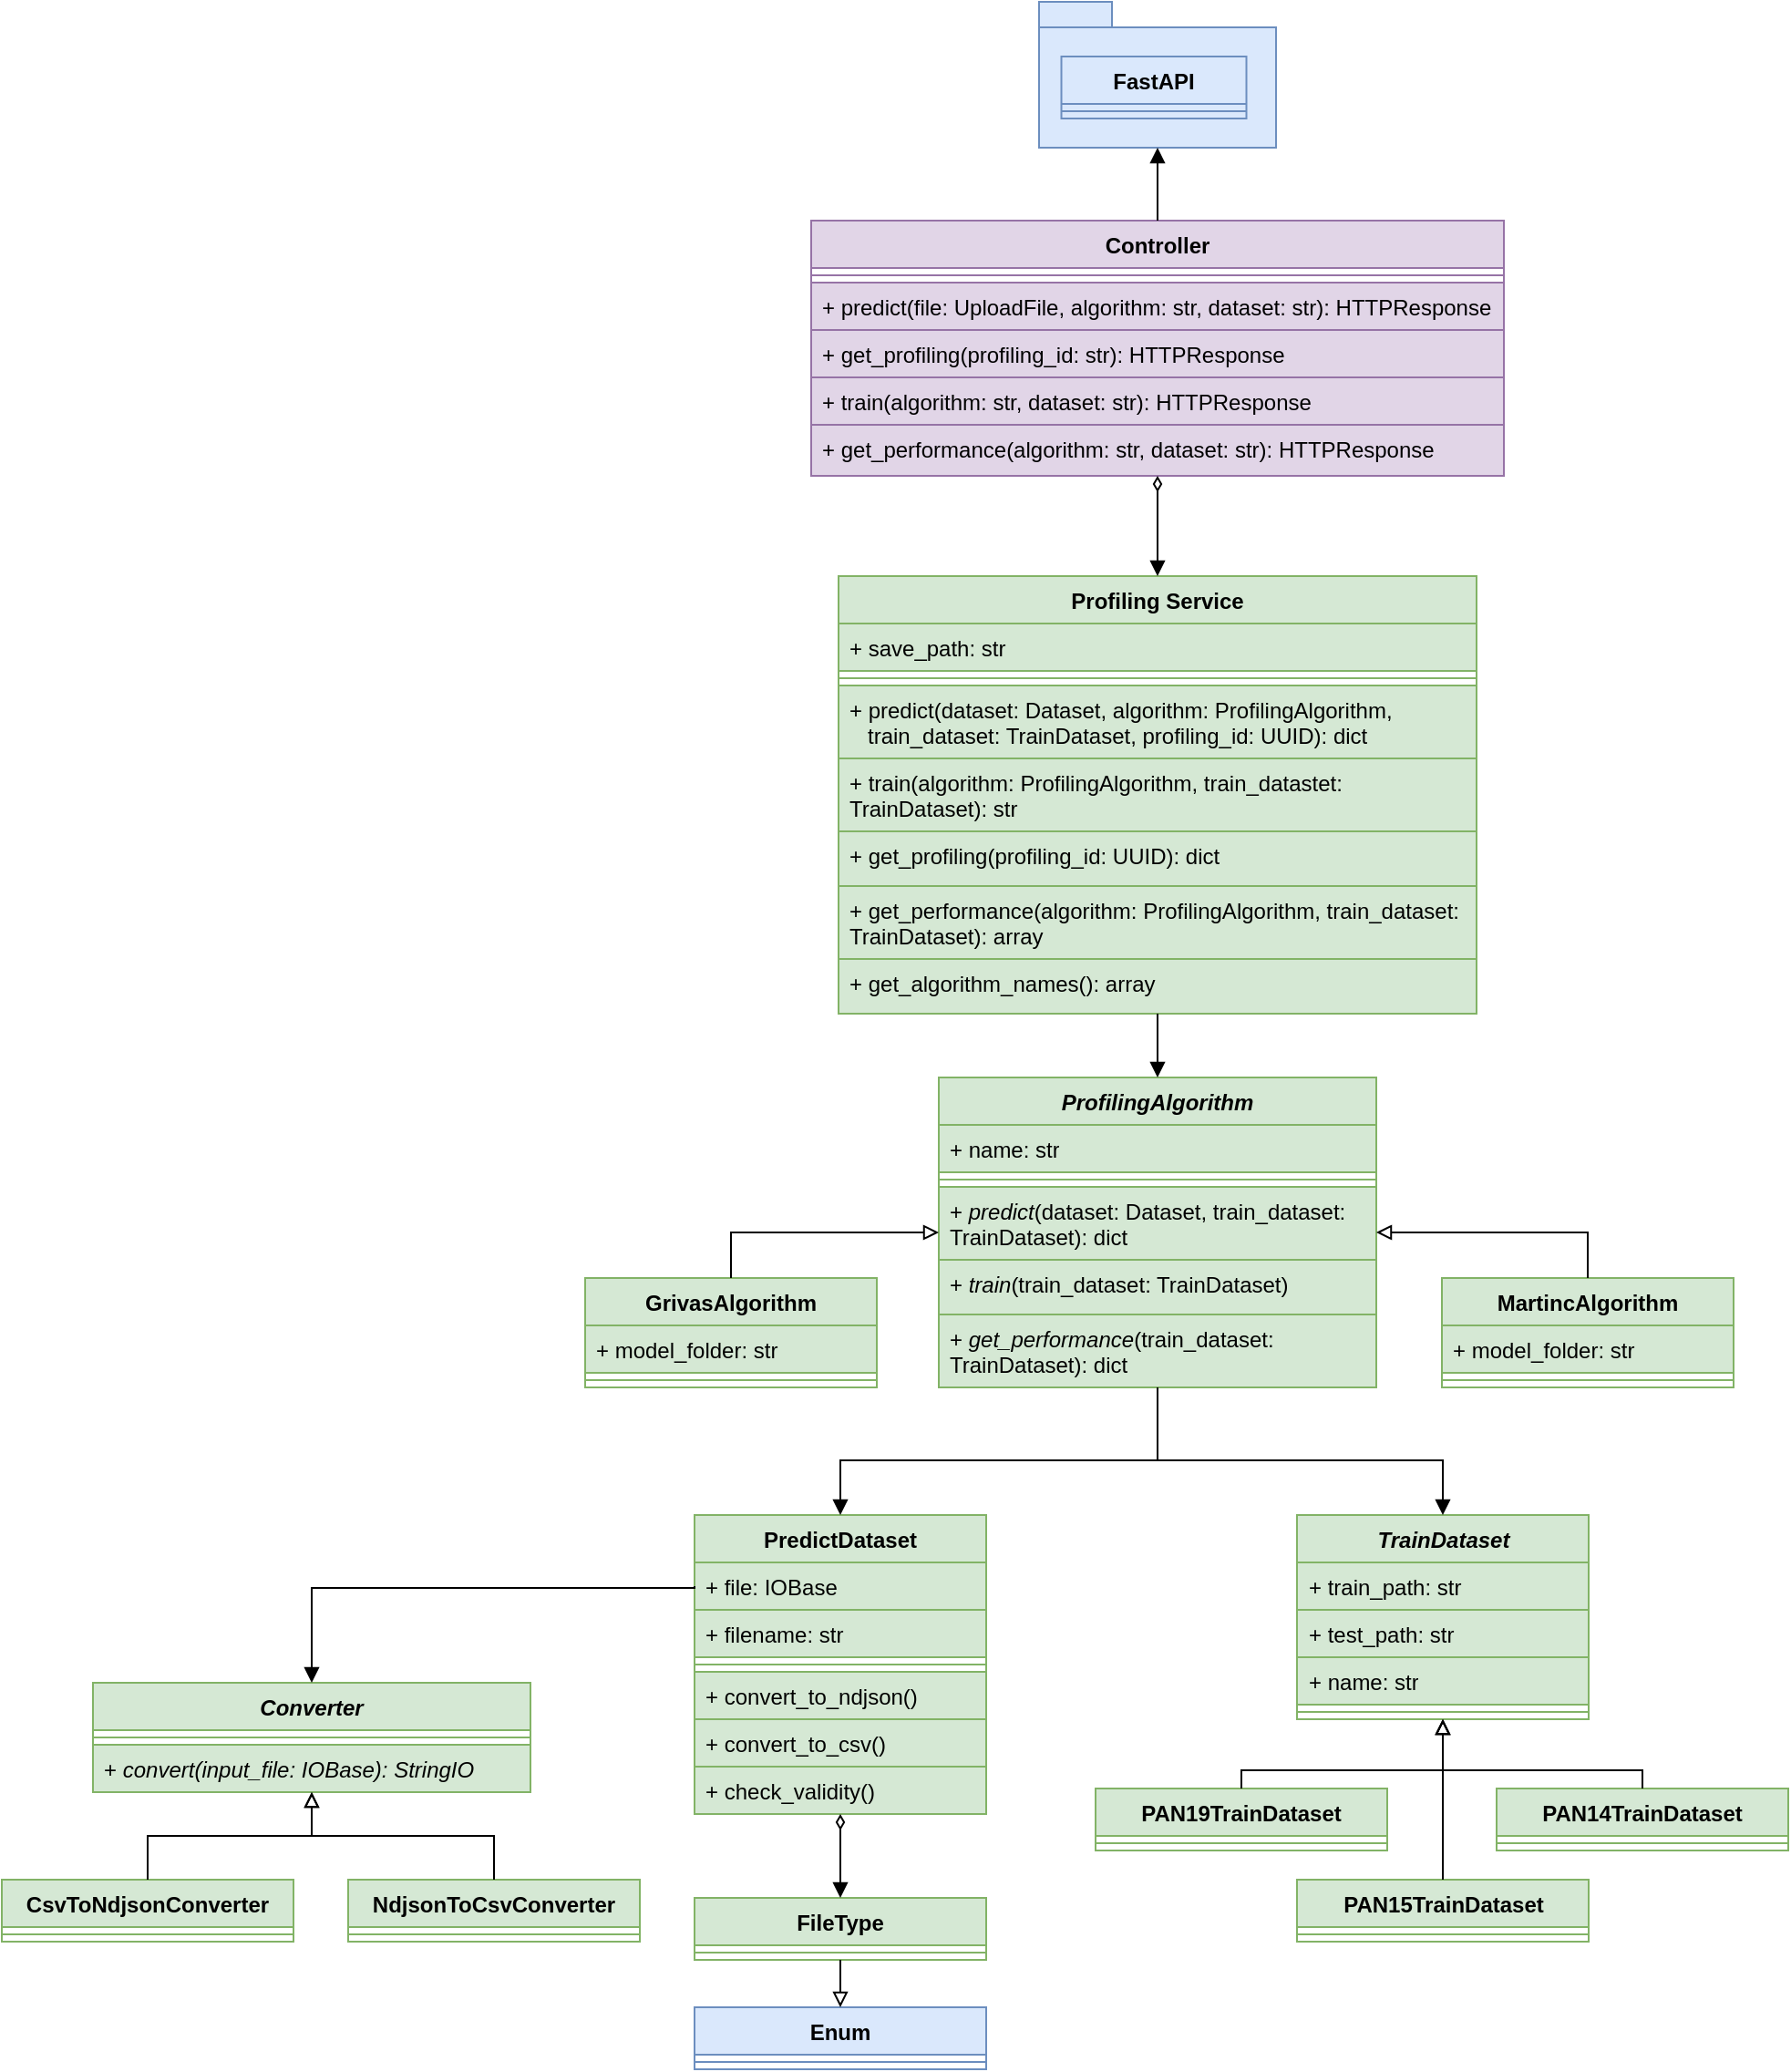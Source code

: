 <mxfile version="21.6.5" type="device">
  <diagram id="C5RBs43oDa-KdzZeNtuy" name="Page-1">
    <mxGraphModel dx="3002" dy="1163" grid="1" gridSize="10" guides="1" tooltips="1" connect="1" arrows="1" fold="1" page="1" pageScale="1" pageWidth="827" pageHeight="1169" math="0" shadow="0">
      <root>
        <mxCell id="WIyWlLk6GJQsqaUBKTNV-0" />
        <mxCell id="WIyWlLk6GJQsqaUBKTNV-1" parent="WIyWlLk6GJQsqaUBKTNV-0" />
        <mxCell id="iga55nVqG8QuXNSVoh7L-0" value="Controller" style="swimlane;fontStyle=1;align=center;verticalAlign=top;childLayout=stackLayout;horizontal=1;startSize=26;horizontalStack=0;resizeParent=1;resizeParentMax=0;resizeLast=0;collapsible=1;marginBottom=0;whiteSpace=wrap;html=1;fillColor=#e1d5e7;strokeColor=#9673a6;" vertex="1" parent="WIyWlLk6GJQsqaUBKTNV-1">
          <mxGeometry x="224" y="150" width="380" height="140" as="geometry" />
        </mxCell>
        <mxCell id="iga55nVqG8QuXNSVoh7L-2" value="" style="line;strokeWidth=1;fillColor=none;align=left;verticalAlign=middle;spacingTop=-1;spacingLeft=3;spacingRight=3;rotatable=0;labelPosition=right;points=[];portConstraint=eastwest;strokeColor=inherit;" vertex="1" parent="iga55nVqG8QuXNSVoh7L-0">
          <mxGeometry y="26" width="380" height="8" as="geometry" />
        </mxCell>
        <mxCell id="iga55nVqG8QuXNSVoh7L-3" value="&lt;div&gt;+ predict(file: UploadFile, algorithm: str, dataset: str): HTTPResponse&lt;br&gt;&lt;/div&gt;" style="text;strokeColor=#9673a6;fillColor=#e1d5e7;align=left;verticalAlign=top;spacingLeft=4;spacingRight=4;overflow=hidden;rotatable=0;points=[[0,0.5],[1,0.5]];portConstraint=eastwest;whiteSpace=wrap;html=1;" vertex="1" parent="iga55nVqG8QuXNSVoh7L-0">
          <mxGeometry y="34" width="380" height="26" as="geometry" />
        </mxCell>
        <mxCell id="iga55nVqG8QuXNSVoh7L-4" value="+ get_profiling(profiling_id: str): HTTPResponse" style="text;strokeColor=#9673a6;fillColor=#e1d5e7;align=left;verticalAlign=top;spacingLeft=4;spacingRight=4;overflow=hidden;rotatable=0;points=[[0,0.5],[1,0.5]];portConstraint=eastwest;whiteSpace=wrap;html=1;" vertex="1" parent="iga55nVqG8QuXNSVoh7L-0">
          <mxGeometry y="60" width="380" height="26" as="geometry" />
        </mxCell>
        <mxCell id="iga55nVqG8QuXNSVoh7L-5" value="+ train(algorithm: str, dataset: str): HTTPResponse" style="text;strokeColor=#9673a6;fillColor=#e1d5e7;align=left;verticalAlign=top;spacingLeft=4;spacingRight=4;overflow=hidden;rotatable=0;points=[[0,0.5],[1,0.5]];portConstraint=eastwest;whiteSpace=wrap;html=1;" vertex="1" parent="iga55nVqG8QuXNSVoh7L-0">
          <mxGeometry y="86" width="380" height="26" as="geometry" />
        </mxCell>
        <mxCell id="iga55nVqG8QuXNSVoh7L-6" value="+ get_performance(algorithm: str, dataset: str): HTTPResponse" style="text;strokeColor=#9673a6;fillColor=#e1d5e7;align=left;verticalAlign=top;spacingLeft=4;spacingRight=4;overflow=hidden;rotatable=0;points=[[0,0.5],[1,0.5]];portConstraint=eastwest;whiteSpace=wrap;html=1;" vertex="1" parent="iga55nVqG8QuXNSVoh7L-0">
          <mxGeometry y="112" width="380" height="28" as="geometry" />
        </mxCell>
        <mxCell id="iga55nVqG8QuXNSVoh7L-7" value="Profiling Service" style="swimlane;fontStyle=1;align=center;verticalAlign=top;childLayout=stackLayout;horizontal=1;startSize=26;horizontalStack=0;resizeParent=1;resizeParentMax=0;resizeLast=0;collapsible=1;marginBottom=0;whiteSpace=wrap;html=1;fillColor=#d5e8d4;strokeColor=#82b366;" vertex="1" parent="WIyWlLk6GJQsqaUBKTNV-1">
          <mxGeometry x="239" y="345" width="350" height="240" as="geometry" />
        </mxCell>
        <mxCell id="iga55nVqG8QuXNSVoh7L-8" value="&lt;div&gt;+ save_path: str&lt;/div&gt;" style="text;strokeColor=#82b366;fillColor=#d5e8d4;align=left;verticalAlign=top;spacingLeft=4;spacingRight=4;overflow=hidden;rotatable=0;points=[[0,0.5],[1,0.5]];portConstraint=eastwest;whiteSpace=wrap;html=1;" vertex="1" parent="iga55nVqG8QuXNSVoh7L-7">
          <mxGeometry y="26" width="350" height="26" as="geometry" />
        </mxCell>
        <mxCell id="iga55nVqG8QuXNSVoh7L-9" value="" style="line;strokeWidth=1;fillColor=none;align=left;verticalAlign=middle;spacingTop=-1;spacingLeft=3;spacingRight=3;rotatable=0;labelPosition=right;points=[];portConstraint=eastwest;strokeColor=inherit;" vertex="1" parent="iga55nVqG8QuXNSVoh7L-7">
          <mxGeometry y="52" width="350" height="8" as="geometry" />
        </mxCell>
        <mxCell id="iga55nVqG8QuXNSVoh7L-10" value="&lt;div&gt;+ predict(dataset: Dataset, algorithm: ProfilingAlgorithm,&lt;/div&gt;&lt;div&gt;&amp;nbsp;&amp;nbsp; train_dataset: TrainDataset, profiling_id: UUID): dict&lt;br&gt;&lt;/div&gt;" style="text;strokeColor=#82b366;fillColor=#d5e8d4;align=left;verticalAlign=top;spacingLeft=4;spacingRight=4;overflow=hidden;rotatable=0;points=[[0,0.5],[1,0.5]];portConstraint=eastwest;whiteSpace=wrap;html=1;" vertex="1" parent="iga55nVqG8QuXNSVoh7L-7">
          <mxGeometry y="60" width="350" height="40" as="geometry" />
        </mxCell>
        <mxCell id="iga55nVqG8QuXNSVoh7L-22" value="+ train(algorithm: ProfilingAlgorithm, train_datastet: TrainDataset): str" style="text;strokeColor=#82b366;fillColor=#d5e8d4;align=left;verticalAlign=top;spacingLeft=4;spacingRight=4;overflow=hidden;rotatable=0;points=[[0,0.5],[1,0.5]];portConstraint=eastwest;whiteSpace=wrap;html=1;" vertex="1" parent="iga55nVqG8QuXNSVoh7L-7">
          <mxGeometry y="100" width="350" height="40" as="geometry" />
        </mxCell>
        <mxCell id="iga55nVqG8QuXNSVoh7L-21" value="+ get_profiling(profiling_id: UUID): dict" style="text;strokeColor=#82b366;fillColor=#d5e8d4;align=left;verticalAlign=top;spacingLeft=4;spacingRight=4;overflow=hidden;rotatable=0;points=[[0,0.5],[1,0.5]];portConstraint=eastwest;whiteSpace=wrap;html=1;" vertex="1" parent="iga55nVqG8QuXNSVoh7L-7">
          <mxGeometry y="140" width="350" height="30" as="geometry" />
        </mxCell>
        <mxCell id="iga55nVqG8QuXNSVoh7L-23" value="+ get_performance(algorithm: ProfilingAlgorithm, train_dataset: TrainDataset): array" style="text;strokeColor=#82b366;fillColor=#d5e8d4;align=left;verticalAlign=top;spacingLeft=4;spacingRight=4;overflow=hidden;rotatable=0;points=[[0,0.5],[1,0.5]];portConstraint=eastwest;whiteSpace=wrap;html=1;" vertex="1" parent="iga55nVqG8QuXNSVoh7L-7">
          <mxGeometry y="170" width="350" height="40" as="geometry" />
        </mxCell>
        <mxCell id="iga55nVqG8QuXNSVoh7L-24" value="+ get_algorithm_names(): array " style="text;strokeColor=#82b366;fillColor=#d5e8d4;align=left;verticalAlign=top;spacingLeft=4;spacingRight=4;overflow=hidden;rotatable=0;points=[[0,0.5],[1,0.5]];portConstraint=eastwest;whiteSpace=wrap;html=1;" vertex="1" parent="iga55nVqG8QuXNSVoh7L-7">
          <mxGeometry y="210" width="350" height="30" as="geometry" />
        </mxCell>
        <mxCell id="iga55nVqG8QuXNSVoh7L-11" value="" style="shape=folder;spacingTop=10;tabWidth=40;tabHeight=14;tabPosition=left;html=1;whiteSpace=wrap;labelPosition=center;verticalLabelPosition=bottom;align=center;verticalAlign=top;fillColor=#dae8fc;strokeColor=#6c8ebf;" vertex="1" parent="WIyWlLk6GJQsqaUBKTNV-1">
          <mxGeometry x="349" y="30" width="130" height="80" as="geometry" />
        </mxCell>
        <mxCell id="iga55nVqG8QuXNSVoh7L-12" value="FastAPI" style="swimlane;fontStyle=1;align=center;verticalAlign=top;childLayout=stackLayout;horizontal=1;startSize=26;horizontalStack=0;resizeParent=1;resizeParentMax=0;resizeLast=0;collapsible=1;marginBottom=0;whiteSpace=wrap;html=1;fillColor=#dae8fc;strokeColor=#6c8ebf;" vertex="1" parent="WIyWlLk6GJQsqaUBKTNV-1">
          <mxGeometry x="361.25" y="60" width="101.5" height="34" as="geometry" />
        </mxCell>
        <mxCell id="iga55nVqG8QuXNSVoh7L-14" value="" style="line;strokeWidth=1;fillColor=none;align=left;verticalAlign=middle;spacingTop=-1;spacingLeft=3;spacingRight=3;rotatable=0;labelPosition=right;points=[];portConstraint=eastwest;strokeColor=inherit;" vertex="1" parent="iga55nVqG8QuXNSVoh7L-12">
          <mxGeometry y="26" width="101.5" height="8" as="geometry" />
        </mxCell>
        <mxCell id="iga55nVqG8QuXNSVoh7L-16" value="" style="endArrow=block;html=1;rounded=0;entryX=0.5;entryY=1;entryDx=0;entryDy=0;entryPerimeter=0;exitX=0.5;exitY=0;exitDx=0;exitDy=0;endFill=1;" edge="1" parent="WIyWlLk6GJQsqaUBKTNV-1" source="iga55nVqG8QuXNSVoh7L-0" target="iga55nVqG8QuXNSVoh7L-11">
          <mxGeometry width="50" height="50" relative="1" as="geometry">
            <mxPoint x="310" y="280" as="sourcePoint" />
            <mxPoint x="360" y="230" as="targetPoint" />
          </mxGeometry>
        </mxCell>
        <mxCell id="iga55nVqG8QuXNSVoh7L-17" value="" style="endArrow=block;html=1;rounded=0;entryX=0.5;entryY=0;entryDx=0;entryDy=0;startArrow=diamondThin;startFill=0;endFill=1;" edge="1" parent="WIyWlLk6GJQsqaUBKTNV-1" source="iga55nVqG8QuXNSVoh7L-6" target="iga55nVqG8QuXNSVoh7L-7">
          <mxGeometry width="50" height="50" relative="1" as="geometry">
            <mxPoint x="411" y="370" as="sourcePoint" />
            <mxPoint x="360" y="230" as="targetPoint" />
          </mxGeometry>
        </mxCell>
        <mxCell id="iga55nVqG8QuXNSVoh7L-25" value="&lt;i&gt;ProfilingAlgorithm&lt;/i&gt;" style="swimlane;fontStyle=1;align=center;verticalAlign=top;childLayout=stackLayout;horizontal=1;startSize=26;horizontalStack=0;resizeParent=1;resizeParentMax=0;resizeLast=0;collapsible=1;marginBottom=0;whiteSpace=wrap;html=1;fillColor=#d5e8d4;strokeColor=#82b366;" vertex="1" parent="WIyWlLk6GJQsqaUBKTNV-1">
          <mxGeometry x="294" y="620" width="240" height="170" as="geometry" />
        </mxCell>
        <mxCell id="iga55nVqG8QuXNSVoh7L-26" value="&lt;div&gt;+ name: str&lt;/div&gt;" style="text;strokeColor=#82b366;fillColor=#d5e8d4;align=left;verticalAlign=top;spacingLeft=4;spacingRight=4;overflow=hidden;rotatable=0;points=[[0,0.5],[1,0.5]];portConstraint=eastwest;whiteSpace=wrap;html=1;" vertex="1" parent="iga55nVqG8QuXNSVoh7L-25">
          <mxGeometry y="26" width="240" height="26" as="geometry" />
        </mxCell>
        <mxCell id="iga55nVqG8QuXNSVoh7L-27" value="" style="line;strokeWidth=1;fillColor=none;align=left;verticalAlign=middle;spacingTop=-1;spacingLeft=3;spacingRight=3;rotatable=0;labelPosition=right;points=[];portConstraint=eastwest;strokeColor=inherit;" vertex="1" parent="iga55nVqG8QuXNSVoh7L-25">
          <mxGeometry y="52" width="240" height="8" as="geometry" />
        </mxCell>
        <mxCell id="iga55nVqG8QuXNSVoh7L-28" value="+ &lt;i&gt;predict&lt;/i&gt;(dataset: Dataset, train_dataset: TrainDataset): dict" style="text;strokeColor=#82b366;fillColor=#d5e8d4;align=left;verticalAlign=top;spacingLeft=4;spacingRight=4;overflow=hidden;rotatable=0;points=[[0,0.5],[1,0.5]];portConstraint=eastwest;whiteSpace=wrap;html=1;" vertex="1" parent="iga55nVqG8QuXNSVoh7L-25">
          <mxGeometry y="60" width="240" height="40" as="geometry" />
        </mxCell>
        <mxCell id="iga55nVqG8QuXNSVoh7L-72" value="+ &lt;i&gt;train&lt;/i&gt;(train_dataset: TrainDataset)" style="text;strokeColor=#82b366;fillColor=#d5e8d4;align=left;verticalAlign=top;spacingLeft=4;spacingRight=4;overflow=hidden;rotatable=0;points=[[0,0.5],[1,0.5]];portConstraint=eastwest;whiteSpace=wrap;html=1;" vertex="1" parent="iga55nVqG8QuXNSVoh7L-25">
          <mxGeometry y="100" width="240" height="30" as="geometry" />
        </mxCell>
        <mxCell id="iga55nVqG8QuXNSVoh7L-98" value="+ &lt;i&gt;get_performance&lt;/i&gt;(train_dataset: TrainDataset): dict" style="text;strokeColor=#82b366;fillColor=#d5e8d4;align=left;verticalAlign=top;spacingLeft=4;spacingRight=4;overflow=hidden;rotatable=0;points=[[0,0.5],[1,0.5]];portConstraint=eastwest;whiteSpace=wrap;html=1;" vertex="1" parent="iga55nVqG8QuXNSVoh7L-25">
          <mxGeometry y="130" width="240" height="40" as="geometry" />
        </mxCell>
        <mxCell id="iga55nVqG8QuXNSVoh7L-31" value="&lt;i&gt;TrainDataset&lt;/i&gt;" style="swimlane;fontStyle=1;align=center;verticalAlign=top;childLayout=stackLayout;horizontal=1;startSize=26;horizontalStack=0;resizeParent=1;resizeParentMax=0;resizeLast=0;collapsible=1;marginBottom=0;whiteSpace=wrap;html=1;fillColor=#d5e8d4;strokeColor=#82b366;" vertex="1" parent="WIyWlLk6GJQsqaUBKTNV-1">
          <mxGeometry x="490.5" y="860" width="160" height="112" as="geometry" />
        </mxCell>
        <mxCell id="iga55nVqG8QuXNSVoh7L-36" value="+ train_path: str" style="text;strokeColor=#82b366;fillColor=#d5e8d4;align=left;verticalAlign=top;spacingLeft=4;spacingRight=4;overflow=hidden;rotatable=0;points=[[0,0.5],[1,0.5]];portConstraint=eastwest;whiteSpace=wrap;html=1;" vertex="1" parent="iga55nVqG8QuXNSVoh7L-31">
          <mxGeometry y="26" width="160" height="26" as="geometry" />
        </mxCell>
        <mxCell id="iga55nVqG8QuXNSVoh7L-35" value="+ test_path: str" style="text;strokeColor=#82b366;fillColor=#d5e8d4;align=left;verticalAlign=top;spacingLeft=4;spacingRight=4;overflow=hidden;rotatable=0;points=[[0,0.5],[1,0.5]];portConstraint=eastwest;whiteSpace=wrap;html=1;" vertex="1" parent="iga55nVqG8QuXNSVoh7L-31">
          <mxGeometry y="52" width="160" height="26" as="geometry" />
        </mxCell>
        <mxCell id="iga55nVqG8QuXNSVoh7L-32" value="+ name: str" style="text;strokeColor=#82b366;fillColor=#d5e8d4;align=left;verticalAlign=top;spacingLeft=4;spacingRight=4;overflow=hidden;rotatable=0;points=[[0,0.5],[1,0.5]];portConstraint=eastwest;whiteSpace=wrap;html=1;" vertex="1" parent="iga55nVqG8QuXNSVoh7L-31">
          <mxGeometry y="78" width="160" height="26" as="geometry" />
        </mxCell>
        <mxCell id="iga55nVqG8QuXNSVoh7L-33" value="" style="line;strokeWidth=1;fillColor=none;align=left;verticalAlign=middle;spacingTop=-1;spacingLeft=3;spacingRight=3;rotatable=0;labelPosition=right;points=[];portConstraint=eastwest;strokeColor=inherit;" vertex="1" parent="iga55nVqG8QuXNSVoh7L-31">
          <mxGeometry y="104" width="160" height="8" as="geometry" />
        </mxCell>
        <mxCell id="iga55nVqG8QuXNSVoh7L-53" value="PAN14TrainDataset" style="swimlane;fontStyle=1;align=center;verticalAlign=top;childLayout=stackLayout;horizontal=1;startSize=26;horizontalStack=0;resizeParent=1;resizeParentMax=0;resizeLast=0;collapsible=1;marginBottom=0;whiteSpace=wrap;html=1;fillColor=#d5e8d4;strokeColor=#82b366;" vertex="1" parent="WIyWlLk6GJQsqaUBKTNV-1">
          <mxGeometry x="600" y="1010" width="160" height="34" as="geometry" />
        </mxCell>
        <mxCell id="iga55nVqG8QuXNSVoh7L-55" value="" style="line;strokeWidth=1;fillColor=none;align=left;verticalAlign=middle;spacingTop=-1;spacingLeft=3;spacingRight=3;rotatable=0;labelPosition=right;points=[];portConstraint=eastwest;strokeColor=inherit;" vertex="1" parent="iga55nVqG8QuXNSVoh7L-53">
          <mxGeometry y="26" width="160" height="8" as="geometry" />
        </mxCell>
        <mxCell id="iga55nVqG8QuXNSVoh7L-57" value="PAN15TrainDataset" style="swimlane;fontStyle=1;align=center;verticalAlign=top;childLayout=stackLayout;horizontal=1;startSize=26;horizontalStack=0;resizeParent=1;resizeParentMax=0;resizeLast=0;collapsible=1;marginBottom=0;whiteSpace=wrap;html=1;fillColor=#d5e8d4;strokeColor=#82b366;" vertex="1" parent="WIyWlLk6GJQsqaUBKTNV-1">
          <mxGeometry x="490.5" y="1060" width="160" height="34" as="geometry" />
        </mxCell>
        <mxCell id="iga55nVqG8QuXNSVoh7L-59" value="" style="line;strokeWidth=1;fillColor=none;align=left;verticalAlign=middle;spacingTop=-1;spacingLeft=3;spacingRight=3;rotatable=0;labelPosition=right;points=[];portConstraint=eastwest;strokeColor=inherit;" vertex="1" parent="iga55nVqG8QuXNSVoh7L-57">
          <mxGeometry y="26" width="160" height="8" as="geometry" />
        </mxCell>
        <mxCell id="iga55nVqG8QuXNSVoh7L-61" value="&lt;b&gt;PAN19TrainDataset&lt;/b&gt;" style="swimlane;fontStyle=1;align=center;verticalAlign=top;childLayout=stackLayout;horizontal=1;startSize=26;horizontalStack=0;resizeParent=1;resizeParentMax=0;resizeLast=0;collapsible=1;marginBottom=0;whiteSpace=wrap;html=1;fillColor=#d5e8d4;strokeColor=#82b366;" vertex="1" parent="WIyWlLk6GJQsqaUBKTNV-1">
          <mxGeometry x="380" y="1010" width="160" height="34" as="geometry" />
        </mxCell>
        <mxCell id="iga55nVqG8QuXNSVoh7L-63" value="" style="line;strokeWidth=1;fillColor=none;align=left;verticalAlign=middle;spacingTop=-1;spacingLeft=3;spacingRight=3;rotatable=0;labelPosition=right;points=[];portConstraint=eastwest;strokeColor=inherit;" vertex="1" parent="iga55nVqG8QuXNSVoh7L-61">
          <mxGeometry y="26" width="160" height="8" as="geometry" />
        </mxCell>
        <mxCell id="iga55nVqG8QuXNSVoh7L-65" value="" style="endArrow=block;html=1;rounded=0;entryX=0.5;entryY=1;entryDx=0;entryDy=0;exitX=0.5;exitY=0;exitDx=0;exitDy=0;edgeStyle=orthogonalEdgeStyle;startArrow=none;startFill=0;endFill=0;" edge="1" parent="WIyWlLk6GJQsqaUBKTNV-1" source="iga55nVqG8QuXNSVoh7L-61" target="iga55nVqG8QuXNSVoh7L-31">
          <mxGeometry width="50" height="50" relative="1" as="geometry">
            <mxPoint x="500.5" y="890" as="sourcePoint" />
            <mxPoint x="550.5" y="840" as="targetPoint" />
            <Array as="points">
              <mxPoint x="460" y="1000" />
              <mxPoint x="571" y="1000" />
            </Array>
          </mxGeometry>
        </mxCell>
        <mxCell id="iga55nVqG8QuXNSVoh7L-68" value="" style="endArrow=block;html=1;rounded=0;entryX=0.5;entryY=1;entryDx=0;entryDy=0;exitX=0.5;exitY=0;exitDx=0;exitDy=0;edgeStyle=orthogonalEdgeStyle;endFill=0;startArrow=none;startFill=0;" edge="1" parent="WIyWlLk6GJQsqaUBKTNV-1" source="iga55nVqG8QuXNSVoh7L-53" target="iga55nVqG8QuXNSVoh7L-31">
          <mxGeometry width="50" height="50" relative="1" as="geometry">
            <mxPoint x="390.5" y="990" as="sourcePoint" />
            <mxPoint x="580.5" y="922" as="targetPoint" />
            <Array as="points">
              <mxPoint x="680" y="1000" />
              <mxPoint x="571" y="1000" />
            </Array>
          </mxGeometry>
        </mxCell>
        <mxCell id="iga55nVqG8QuXNSVoh7L-69" value="" style="endArrow=block;html=1;rounded=0;entryX=0.5;entryY=1;entryDx=0;entryDy=0;exitX=0.5;exitY=0;exitDx=0;exitDy=0;endFill=0;startArrow=none;startFill=0;" edge="1" parent="WIyWlLk6GJQsqaUBKTNV-1" source="iga55nVqG8QuXNSVoh7L-57" target="iga55nVqG8QuXNSVoh7L-31">
          <mxGeometry width="50" height="50" relative="1" as="geometry">
            <mxPoint x="530.5" y="940" as="sourcePoint" />
            <mxPoint x="580.5" y="890" as="targetPoint" />
          </mxGeometry>
        </mxCell>
        <mxCell id="iga55nVqG8QuXNSVoh7L-70" value="" style="endArrow=none;html=1;rounded=0;endFill=0;startArrow=block;startFill=1;edgeStyle=orthogonalEdgeStyle;" edge="1" parent="WIyWlLk6GJQsqaUBKTNV-1" source="iga55nVqG8QuXNSVoh7L-31" target="iga55nVqG8QuXNSVoh7L-98">
          <mxGeometry width="50" height="50" relative="1" as="geometry">
            <mxPoint x="540.25" y="760" as="sourcePoint" />
            <mxPoint x="380.25" y="770" as="targetPoint" />
            <Array as="points">
              <mxPoint x="571" y="830" />
              <mxPoint x="414" y="830" />
            </Array>
          </mxGeometry>
        </mxCell>
        <mxCell id="iga55nVqG8QuXNSVoh7L-74" value="" style="endArrow=block;html=1;rounded=0;entryX=0.5;entryY=0;entryDx=0;entryDy=0;endFill=1;" edge="1" parent="WIyWlLk6GJQsqaUBKTNV-1" source="iga55nVqG8QuXNSVoh7L-24" target="iga55nVqG8QuXNSVoh7L-25">
          <mxGeometry width="50" height="50" relative="1" as="geometry">
            <mxPoint x="440" y="670" as="sourcePoint" />
            <mxPoint x="310" y="740" as="targetPoint" />
          </mxGeometry>
        </mxCell>
        <mxCell id="iga55nVqG8QuXNSVoh7L-75" value="PredictDataset" style="swimlane;fontStyle=1;align=center;verticalAlign=top;childLayout=stackLayout;horizontal=1;startSize=26;horizontalStack=0;resizeParent=1;resizeParentMax=0;resizeLast=0;collapsible=1;marginBottom=0;whiteSpace=wrap;html=1;fillColor=#d5e8d4;strokeColor=#82b366;" vertex="1" parent="WIyWlLk6GJQsqaUBKTNV-1">
          <mxGeometry x="160" y="860" width="160" height="164" as="geometry" />
        </mxCell>
        <mxCell id="iga55nVqG8QuXNSVoh7L-89" value="+ file: IOBase" style="text;strokeColor=#82b366;fillColor=#d5e8d4;align=left;verticalAlign=top;spacingLeft=4;spacingRight=4;overflow=hidden;rotatable=0;points=[[0,0.5],[1,0.5]];portConstraint=eastwest;whiteSpace=wrap;html=1;" vertex="1" parent="iga55nVqG8QuXNSVoh7L-75">
          <mxGeometry y="26" width="160" height="26" as="geometry" />
        </mxCell>
        <mxCell id="iga55nVqG8QuXNSVoh7L-78" value="&lt;div&gt;+ filename: str&lt;/div&gt;" style="text;strokeColor=#82b366;fillColor=#d5e8d4;align=left;verticalAlign=top;spacingLeft=4;spacingRight=4;overflow=hidden;rotatable=0;points=[[0,0.5],[1,0.5]];portConstraint=eastwest;whiteSpace=wrap;html=1;" vertex="1" parent="iga55nVqG8QuXNSVoh7L-75">
          <mxGeometry y="52" width="160" height="26" as="geometry" />
        </mxCell>
        <mxCell id="iga55nVqG8QuXNSVoh7L-110" value="" style="line;strokeWidth=1;fillColor=none;align=left;verticalAlign=middle;spacingTop=-1;spacingLeft=3;spacingRight=3;rotatable=0;labelPosition=right;points=[];portConstraint=eastwest;strokeColor=inherit;" vertex="1" parent="iga55nVqG8QuXNSVoh7L-75">
          <mxGeometry y="78" width="160" height="8" as="geometry" />
        </mxCell>
        <mxCell id="iga55nVqG8QuXNSVoh7L-109" value="+ convert_to_ndjson()" style="text;strokeColor=#82b366;fillColor=#d5e8d4;align=left;verticalAlign=top;spacingLeft=4;spacingRight=4;overflow=hidden;rotatable=0;points=[[0,0.5],[1,0.5]];portConstraint=eastwest;whiteSpace=wrap;html=1;" vertex="1" parent="iga55nVqG8QuXNSVoh7L-75">
          <mxGeometry y="86" width="160" height="26" as="geometry" />
        </mxCell>
        <mxCell id="iga55nVqG8QuXNSVoh7L-111" value="+ convert_to_csv()" style="text;strokeColor=#82b366;fillColor=#d5e8d4;align=left;verticalAlign=top;spacingLeft=4;spacingRight=4;overflow=hidden;rotatable=0;points=[[0,0.5],[1,0.5]];portConstraint=eastwest;whiteSpace=wrap;html=1;" vertex="1" parent="iga55nVqG8QuXNSVoh7L-75">
          <mxGeometry y="112" width="160" height="26" as="geometry" />
        </mxCell>
        <mxCell id="iga55nVqG8QuXNSVoh7L-112" value="+ check_validity()" style="text;strokeColor=#82b366;fillColor=#d5e8d4;align=left;verticalAlign=top;spacingLeft=4;spacingRight=4;overflow=hidden;rotatable=0;points=[[0,0.5],[1,0.5]];portConstraint=eastwest;whiteSpace=wrap;html=1;" vertex="1" parent="iga55nVqG8QuXNSVoh7L-75">
          <mxGeometry y="138" width="160" height="26" as="geometry" />
        </mxCell>
        <mxCell id="iga55nVqG8QuXNSVoh7L-80" value="FileType" style="swimlane;fontStyle=1;align=center;verticalAlign=top;childLayout=stackLayout;horizontal=1;startSize=26;horizontalStack=0;resizeParent=1;resizeParentMax=0;resizeLast=0;collapsible=1;marginBottom=0;whiteSpace=wrap;html=1;fillColor=#d5e8d4;strokeColor=#82b366;" vertex="1" parent="WIyWlLk6GJQsqaUBKTNV-1">
          <mxGeometry x="160" y="1070" width="160" height="34" as="geometry" />
        </mxCell>
        <mxCell id="iga55nVqG8QuXNSVoh7L-82" value="" style="line;strokeWidth=1;fillColor=none;align=left;verticalAlign=middle;spacingTop=-1;spacingLeft=3;spacingRight=3;rotatable=0;labelPosition=right;points=[];portConstraint=eastwest;strokeColor=inherit;" vertex="1" parent="iga55nVqG8QuXNSVoh7L-80">
          <mxGeometry y="26" width="160" height="8" as="geometry" />
        </mxCell>
        <mxCell id="iga55nVqG8QuXNSVoh7L-83" value="Enum" style="swimlane;fontStyle=1;align=center;verticalAlign=top;childLayout=stackLayout;horizontal=1;startSize=26;horizontalStack=0;resizeParent=1;resizeParentMax=0;resizeLast=0;collapsible=1;marginBottom=0;whiteSpace=wrap;html=1;fillColor=#dae8fc;strokeColor=#6c8ebf;" vertex="1" parent="WIyWlLk6GJQsqaUBKTNV-1">
          <mxGeometry x="160" y="1130" width="160" height="34" as="geometry" />
        </mxCell>
        <mxCell id="iga55nVqG8QuXNSVoh7L-84" value="" style="line;strokeWidth=1;fillColor=none;align=left;verticalAlign=middle;spacingTop=-1;spacingLeft=3;spacingRight=3;rotatable=0;labelPosition=right;points=[];portConstraint=eastwest;strokeColor=inherit;" vertex="1" parent="iga55nVqG8QuXNSVoh7L-83">
          <mxGeometry y="26" width="160" height="8" as="geometry" />
        </mxCell>
        <mxCell id="iga55nVqG8QuXNSVoh7L-85" value="" style="endArrow=block;html=1;rounded=0;entryX=0.5;entryY=0;entryDx=0;entryDy=0;exitX=0.5;exitY=1;exitDx=0;exitDy=0;endFill=0;" edge="1" parent="WIyWlLk6GJQsqaUBKTNV-1" source="iga55nVqG8QuXNSVoh7L-80" target="iga55nVqG8QuXNSVoh7L-83">
          <mxGeometry width="50" height="50" relative="1" as="geometry">
            <mxPoint x="222" y="720" as="sourcePoint" />
            <mxPoint x="370" y="997" as="targetPoint" />
          </mxGeometry>
        </mxCell>
        <mxCell id="iga55nVqG8QuXNSVoh7L-88" value="" style="endArrow=diamondThin;html=1;rounded=0;endFill=0;startArrow=block;startFill=1;entryX=0.5;entryY=1;entryDx=0;entryDy=0;exitX=0.5;exitY=0;exitDx=0;exitDy=0;" edge="1" parent="WIyWlLk6GJQsqaUBKTNV-1" source="iga55nVqG8QuXNSVoh7L-80" target="iga55nVqG8QuXNSVoh7L-75">
          <mxGeometry width="50" height="50" relative="1" as="geometry">
            <mxPoint x="505" y="955" as="sourcePoint" />
            <mxPoint x="302" y="930" as="targetPoint" />
          </mxGeometry>
        </mxCell>
        <mxCell id="iga55nVqG8QuXNSVoh7L-92" value="" style="endArrow=block;html=1;rounded=0;entryX=0.5;entryY=0;entryDx=0;entryDy=0;edgeStyle=orthogonalEdgeStyle;endFill=1;" edge="1" parent="WIyWlLk6GJQsqaUBKTNV-1" source="iga55nVqG8QuXNSVoh7L-98" target="iga55nVqG8QuXNSVoh7L-75">
          <mxGeometry width="50" height="50" relative="1" as="geometry">
            <mxPoint x="360" y="960" as="sourcePoint" />
            <mxPoint x="410" y="910" as="targetPoint" />
            <Array as="points">
              <mxPoint x="414" y="830" />
              <mxPoint x="240" y="830" />
            </Array>
          </mxGeometry>
        </mxCell>
        <mxCell id="iga55nVqG8QuXNSVoh7L-93" value="MartincAlgorithm" style="swimlane;fontStyle=1;align=center;verticalAlign=top;childLayout=stackLayout;horizontal=1;startSize=26;horizontalStack=0;resizeParent=1;resizeParentMax=0;resizeLast=0;collapsible=1;marginBottom=0;whiteSpace=wrap;html=1;fillColor=#d5e8d4;strokeColor=#82b366;" vertex="1" parent="WIyWlLk6GJQsqaUBKTNV-1">
          <mxGeometry x="570" y="730" width="160" height="60" as="geometry" />
        </mxCell>
        <mxCell id="iga55nVqG8QuXNSVoh7L-94" value="+ model_folder: str" style="text;strokeColor=#82b366;fillColor=#d5e8d4;align=left;verticalAlign=top;spacingLeft=4;spacingRight=4;overflow=hidden;rotatable=0;points=[[0,0.5],[1,0.5]];portConstraint=eastwest;whiteSpace=wrap;html=1;" vertex="1" parent="iga55nVqG8QuXNSVoh7L-93">
          <mxGeometry y="26" width="160" height="26" as="geometry" />
        </mxCell>
        <mxCell id="iga55nVqG8QuXNSVoh7L-97" value="" style="line;strokeWidth=1;fillColor=none;align=left;verticalAlign=middle;spacingTop=-1;spacingLeft=3;spacingRight=3;rotatable=0;labelPosition=right;points=[];portConstraint=eastwest;strokeColor=inherit;" vertex="1" parent="iga55nVqG8QuXNSVoh7L-93">
          <mxGeometry y="52" width="160" height="8" as="geometry" />
        </mxCell>
        <mxCell id="iga55nVqG8QuXNSVoh7L-99" value="" style="endArrow=block;html=1;rounded=0;exitX=0.5;exitY=0;exitDx=0;exitDy=0;endFill=0;edgeStyle=orthogonalEdgeStyle;" edge="1" parent="WIyWlLk6GJQsqaUBKTNV-1" source="iga55nVqG8QuXNSVoh7L-93" target="iga55nVqG8QuXNSVoh7L-25">
          <mxGeometry width="50" height="50" relative="1" as="geometry">
            <mxPoint x="610" y="635" as="sourcePoint" />
            <mxPoint x="660" y="585" as="targetPoint" />
          </mxGeometry>
        </mxCell>
        <mxCell id="iga55nVqG8QuXNSVoh7L-100" value="GrivasAlgorithm" style="swimlane;fontStyle=1;align=center;verticalAlign=top;childLayout=stackLayout;horizontal=1;startSize=26;horizontalStack=0;resizeParent=1;resizeParentMax=0;resizeLast=0;collapsible=1;marginBottom=0;whiteSpace=wrap;html=1;fillColor=#d5e8d4;strokeColor=#82b366;" vertex="1" parent="WIyWlLk6GJQsqaUBKTNV-1">
          <mxGeometry x="100" y="730" width="160" height="60" as="geometry" />
        </mxCell>
        <mxCell id="iga55nVqG8QuXNSVoh7L-101" value="+ model_folder: str" style="text;strokeColor=#82b366;fillColor=#d5e8d4;align=left;verticalAlign=top;spacingLeft=4;spacingRight=4;overflow=hidden;rotatable=0;points=[[0,0.5],[1,0.5]];portConstraint=eastwest;whiteSpace=wrap;html=1;" vertex="1" parent="iga55nVqG8QuXNSVoh7L-100">
          <mxGeometry y="26" width="160" height="26" as="geometry" />
        </mxCell>
        <mxCell id="iga55nVqG8QuXNSVoh7L-102" value="" style="line;strokeWidth=1;fillColor=none;align=left;verticalAlign=middle;spacingTop=-1;spacingLeft=3;spacingRight=3;rotatable=0;labelPosition=right;points=[];portConstraint=eastwest;strokeColor=inherit;" vertex="1" parent="iga55nVqG8QuXNSVoh7L-100">
          <mxGeometry y="52" width="160" height="8" as="geometry" />
        </mxCell>
        <mxCell id="iga55nVqG8QuXNSVoh7L-103" value="" style="endArrow=block;html=1;rounded=0;exitX=0.5;exitY=0;exitDx=0;exitDy=0;endFill=0;edgeStyle=orthogonalEdgeStyle;" edge="1" parent="WIyWlLk6GJQsqaUBKTNV-1" source="iga55nVqG8QuXNSVoh7L-100" target="iga55nVqG8QuXNSVoh7L-25">
          <mxGeometry width="50" height="50" relative="1" as="geometry">
            <mxPoint x="263" y="640" as="sourcePoint" />
            <mxPoint x="217" y="641" as="targetPoint" />
          </mxGeometry>
        </mxCell>
        <mxCell id="iga55nVqG8QuXNSVoh7L-118" value="&lt;i&gt;Converter&lt;/i&gt;" style="swimlane;fontStyle=1;align=center;verticalAlign=top;childLayout=stackLayout;horizontal=1;startSize=26;horizontalStack=0;resizeParent=1;resizeParentMax=0;resizeLast=0;collapsible=1;marginBottom=0;whiteSpace=wrap;html=1;fillColor=#d5e8d4;strokeColor=#82b366;" vertex="1" parent="WIyWlLk6GJQsqaUBKTNV-1">
          <mxGeometry x="-170" y="952" width="240" height="60" as="geometry" />
        </mxCell>
        <mxCell id="iga55nVqG8QuXNSVoh7L-120" value="" style="line;strokeWidth=1;fillColor=none;align=left;verticalAlign=middle;spacingTop=-1;spacingLeft=3;spacingRight=3;rotatable=0;labelPosition=right;points=[];portConstraint=eastwest;strokeColor=inherit;" vertex="1" parent="iga55nVqG8QuXNSVoh7L-118">
          <mxGeometry y="26" width="240" height="8" as="geometry" />
        </mxCell>
        <mxCell id="iga55nVqG8QuXNSVoh7L-123" value="&lt;div&gt;+ &lt;i&gt;convert(input_file: IOBase): StringIO&lt;/i&gt;&lt;/div&gt;" style="text;strokeColor=#82b366;fillColor=#d5e8d4;align=left;verticalAlign=top;spacingLeft=4;spacingRight=4;overflow=hidden;rotatable=0;points=[[0,0.5],[1,0.5]];portConstraint=eastwest;whiteSpace=wrap;html=1;" vertex="1" parent="iga55nVqG8QuXNSVoh7L-118">
          <mxGeometry y="34" width="240" height="26" as="geometry" />
        </mxCell>
        <mxCell id="iga55nVqG8QuXNSVoh7L-127" value="&lt;div&gt;CsvToNdjsonConverter&lt;/div&gt;" style="swimlane;fontStyle=1;align=center;verticalAlign=top;childLayout=stackLayout;horizontal=1;startSize=26;horizontalStack=0;resizeParent=1;resizeParentMax=0;resizeLast=0;collapsible=1;marginBottom=0;whiteSpace=wrap;html=1;fillColor=#d5e8d4;strokeColor=#82b366;" vertex="1" parent="WIyWlLk6GJQsqaUBKTNV-1">
          <mxGeometry x="-220" y="1060" width="160" height="34" as="geometry" />
        </mxCell>
        <mxCell id="iga55nVqG8QuXNSVoh7L-130" value="" style="line;strokeWidth=1;fillColor=none;align=left;verticalAlign=middle;spacingTop=-1;spacingLeft=3;spacingRight=3;rotatable=0;labelPosition=right;points=[];portConstraint=eastwest;strokeColor=inherit;" vertex="1" parent="iga55nVqG8QuXNSVoh7L-127">
          <mxGeometry y="26" width="160" height="8" as="geometry" />
        </mxCell>
        <mxCell id="iga55nVqG8QuXNSVoh7L-134" value="NdjsonToCsvConverter" style="swimlane;fontStyle=1;align=center;verticalAlign=top;childLayout=stackLayout;horizontal=1;startSize=26;horizontalStack=0;resizeParent=1;resizeParentMax=0;resizeLast=0;collapsible=1;marginBottom=0;whiteSpace=wrap;html=1;fillColor=#d5e8d4;strokeColor=#82b366;" vertex="1" parent="WIyWlLk6GJQsqaUBKTNV-1">
          <mxGeometry x="-30" y="1060" width="160" height="34" as="geometry" />
        </mxCell>
        <mxCell id="iga55nVqG8QuXNSVoh7L-135" value="" style="line;strokeWidth=1;fillColor=none;align=left;verticalAlign=middle;spacingTop=-1;spacingLeft=3;spacingRight=3;rotatable=0;labelPosition=right;points=[];portConstraint=eastwest;strokeColor=inherit;" vertex="1" parent="iga55nVqG8QuXNSVoh7L-134">
          <mxGeometry y="26" width="160" height="8" as="geometry" />
        </mxCell>
        <mxCell id="iga55nVqG8QuXNSVoh7L-136" value="" style="endArrow=block;html=1;rounded=0;entryX=0.5;entryY=1;entryDx=0;entryDy=0;exitX=0.5;exitY=0;exitDx=0;exitDy=0;edgeStyle=orthogonalEdgeStyle;endFill=0;" edge="1" parent="WIyWlLk6GJQsqaUBKTNV-1" source="iga55nVqG8QuXNSVoh7L-127" target="iga55nVqG8QuXNSVoh7L-118">
          <mxGeometry width="50" height="50" relative="1" as="geometry">
            <mxPoint x="-150" y="1022" as="sourcePoint" />
            <mxPoint x="-100" y="972" as="targetPoint" />
          </mxGeometry>
        </mxCell>
        <mxCell id="iga55nVqG8QuXNSVoh7L-138" value="" style="endArrow=block;html=1;rounded=0;exitX=0.5;exitY=0;exitDx=0;exitDy=0;edgeStyle=orthogonalEdgeStyle;endFill=0;" edge="1" parent="WIyWlLk6GJQsqaUBKTNV-1" source="iga55nVqG8QuXNSVoh7L-134" target="iga55nVqG8QuXNSVoh7L-123">
          <mxGeometry width="50" height="50" relative="1" as="geometry">
            <mxPoint x="40" y="980" as="sourcePoint" />
            <mxPoint x="-70" y="970" as="targetPoint" />
            <Array as="points">
              <mxPoint x="50" y="1036" />
              <mxPoint x="-50" y="1036" />
            </Array>
          </mxGeometry>
        </mxCell>
        <mxCell id="iga55nVqG8QuXNSVoh7L-141" value="" style="endArrow=block;html=1;rounded=0;entryX=0.5;entryY=0;entryDx=0;entryDy=0;edgeStyle=orthogonalEdgeStyle;exitX=0;exitY=0.5;exitDx=0;exitDy=0;endFill=1;" edge="1" parent="WIyWlLk6GJQsqaUBKTNV-1" source="iga55nVqG8QuXNSVoh7L-89" target="iga55nVqG8QuXNSVoh7L-118">
          <mxGeometry width="50" height="50" relative="1" as="geometry">
            <mxPoint x="180" y="880" as="sourcePoint" />
            <mxPoint x="230" y="830" as="targetPoint" />
            <Array as="points">
              <mxPoint x="160" y="900" />
              <mxPoint x="-50" y="900" />
            </Array>
          </mxGeometry>
        </mxCell>
      </root>
    </mxGraphModel>
  </diagram>
</mxfile>
